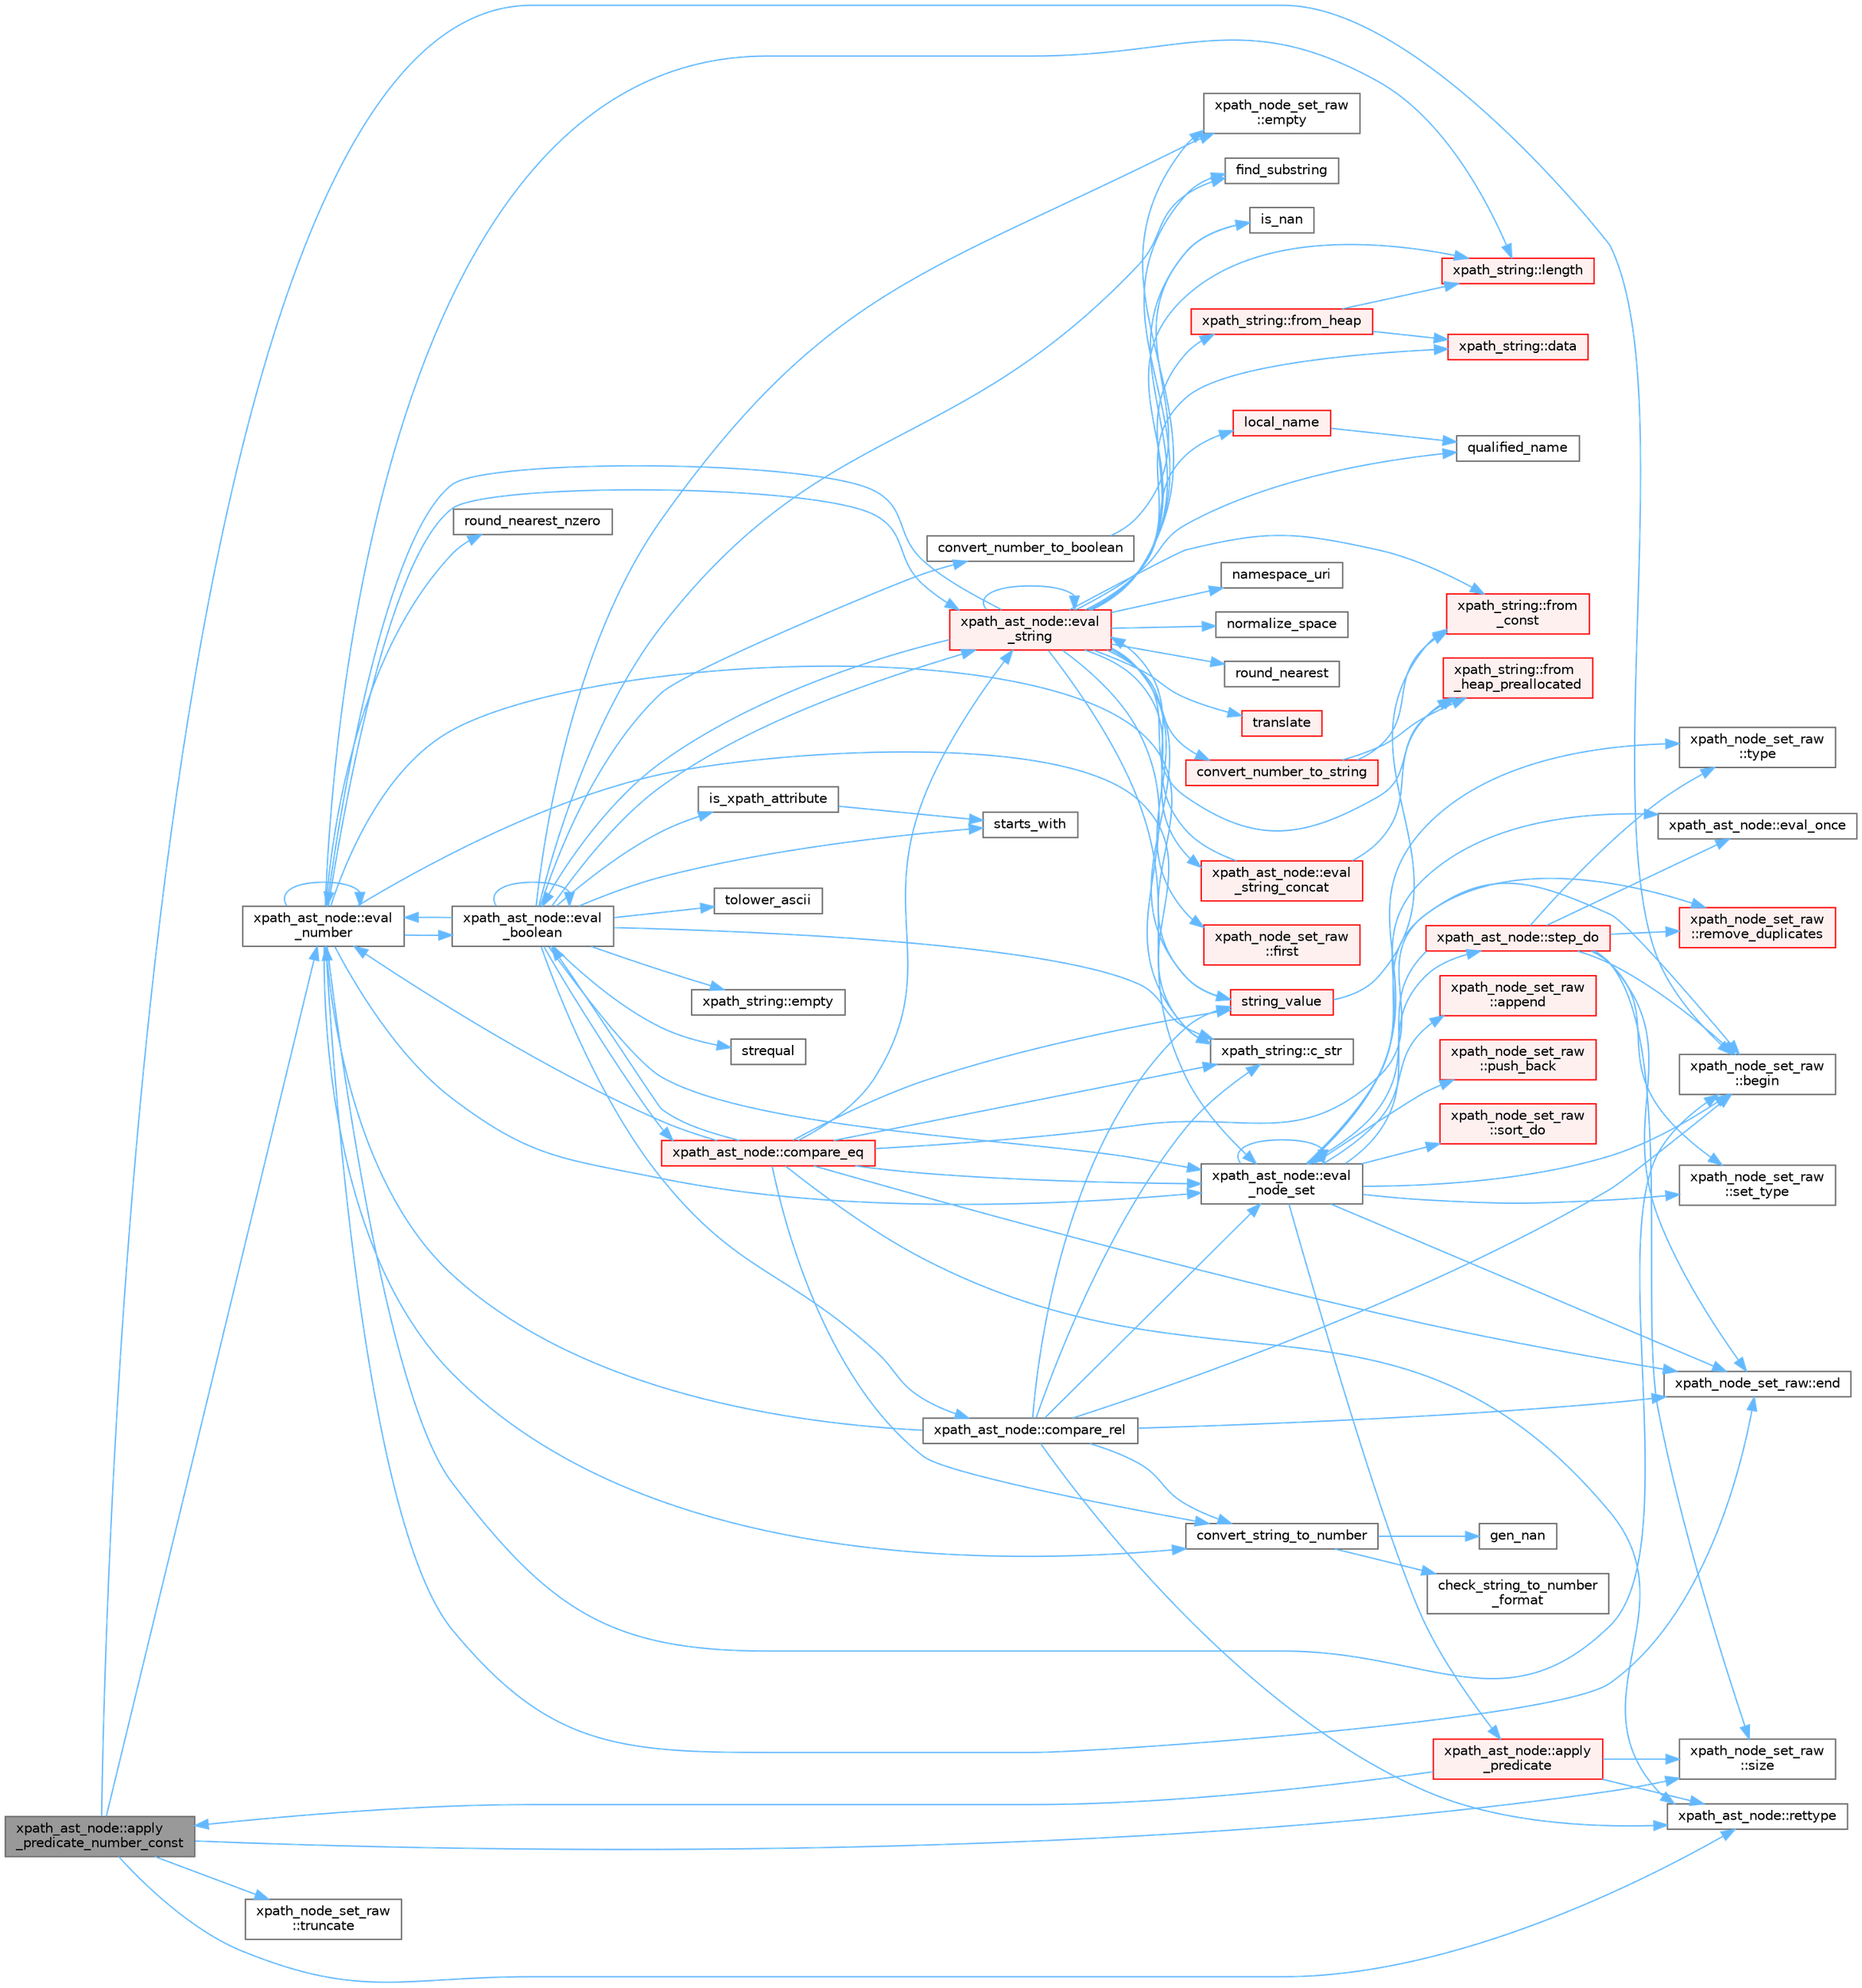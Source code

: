 digraph "xpath_ast_node::apply_predicate_number_const"
{
 // INTERACTIVE_SVG=YES
 // LATEX_PDF_SIZE
  bgcolor="transparent";
  edge [fontname=Helvetica,fontsize=10,labelfontname=Helvetica,labelfontsize=10];
  node [fontname=Helvetica,fontsize=10,shape=box,height=0.2,width=0.4];
  rankdir="LR";
  Node1 [id="Node000001",label="xpath_ast_node::apply\l_predicate_number_const",height=0.2,width=0.4,color="gray40", fillcolor="grey60", style="filled", fontcolor="black",tooltip=" "];
  Node1 -> Node2 [id="edge1_Node000001_Node000002",color="steelblue1",style="solid",tooltip=" "];
  Node2 [id="Node000002",label="xpath_node_set_raw\l::begin",height=0.2,width=0.4,color="grey40", fillcolor="white", style="filled",URL="$d1/daf/classxpath__node__set__raw.html#aa7b27af5bb0611715e24d52788a6360d",tooltip=" "];
  Node1 -> Node3 [id="edge2_Node000001_Node000003",color="steelblue1",style="solid",tooltip=" "];
  Node3 [id="Node000003",label="xpath_ast_node::eval\l_number",height=0.2,width=0.4,color="grey40", fillcolor="white", style="filled",URL="$d3/dc5/classxpath__ast__node.html#a92dd7048e28d486bc7f382d1fc6f1de6",tooltip=" "];
  Node3 -> Node2 [id="edge3_Node000003_Node000002",color="steelblue1",style="solid",tooltip=" "];
  Node3 -> Node4 [id="edge4_Node000003_Node000004",color="steelblue1",style="solid",tooltip=" "];
  Node4 [id="Node000004",label="xpath_string::c_str",height=0.2,width=0.4,color="grey40", fillcolor="white", style="filled",URL="$dd/d5c/classxpath__string.html#af69f5c575cfd3de179cac76a1b0b5c9e",tooltip=" "];
  Node3 -> Node5 [id="edge5_Node000003_Node000005",color="steelblue1",style="solid",tooltip=" "];
  Node5 [id="Node000005",label="convert_string_to_number",height=0.2,width=0.4,color="grey40", fillcolor="white", style="filled",URL="$db/d20/pugixml_8cpp.html#ac5908a6e73e3b0c5b4ab667a42f413f9",tooltip=" "];
  Node5 -> Node6 [id="edge6_Node000005_Node000006",color="steelblue1",style="solid",tooltip=" "];
  Node6 [id="Node000006",label="check_string_to_number\l_format",height=0.2,width=0.4,color="grey40", fillcolor="white", style="filled",URL="$db/d20/pugixml_8cpp.html#a57ad1b0f2d749266d4ef08149b9fb012",tooltip=" "];
  Node5 -> Node7 [id="edge7_Node000005_Node000007",color="steelblue1",style="solid",tooltip=" "];
  Node7 [id="Node000007",label="gen_nan",height=0.2,width=0.4,color="grey40", fillcolor="white", style="filled",URL="$db/d20/pugixml_8cpp.html#a2d2fd408a346e00cc39c418d81f4341c",tooltip=" "];
  Node3 -> Node8 [id="edge8_Node000003_Node000008",color="steelblue1",style="solid",tooltip=" "];
  Node8 [id="Node000008",label="xpath_node_set_raw::end",height=0.2,width=0.4,color="grey40", fillcolor="white", style="filled",URL="$d1/daf/classxpath__node__set__raw.html#a57ee6a2ace876f3d0ad51748be66e684",tooltip=" "];
  Node3 -> Node9 [id="edge9_Node000003_Node000009",color="steelblue1",style="solid",tooltip=" "];
  Node9 [id="Node000009",label="xpath_ast_node::eval\l_boolean",height=0.2,width=0.4,color="grey40", fillcolor="white", style="filled",URL="$d3/dc5/classxpath__ast__node.html#ab7f965a92023bc2704b8e6fd9f3d7c14",tooltip=" "];
  Node9 -> Node4 [id="edge10_Node000009_Node000004",color="steelblue1",style="solid",tooltip=" "];
  Node9 -> Node10 [id="edge11_Node000009_Node000010",color="steelblue1",style="solid",tooltip=" "];
  Node10 [id="Node000010",label="xpath_ast_node::compare_eq",height=0.2,width=0.4,color="red", fillcolor="#FFF0F0", style="filled",URL="$d3/dc5/classxpath__ast__node.html#a98dd7f6e67fe2c56c63056eed835d6a4",tooltip=" "];
  Node10 -> Node2 [id="edge12_Node000010_Node000002",color="steelblue1",style="solid",tooltip=" "];
  Node10 -> Node4 [id="edge13_Node000010_Node000004",color="steelblue1",style="solid",tooltip=" "];
  Node10 -> Node5 [id="edge14_Node000010_Node000005",color="steelblue1",style="solid",tooltip=" "];
  Node10 -> Node8 [id="edge15_Node000010_Node000008",color="steelblue1",style="solid",tooltip=" "];
  Node10 -> Node9 [id="edge16_Node000010_Node000009",color="steelblue1",style="solid",tooltip=" "];
  Node10 -> Node11 [id="edge17_Node000010_Node000011",color="steelblue1",style="solid",tooltip=" "];
  Node11 [id="Node000011",label="xpath_ast_node::eval\l_node_set",height=0.2,width=0.4,color="grey40", fillcolor="white", style="filled",URL="$d3/dc5/classxpath__ast__node.html#a68cace396dd4eeae67ecfcd34a3a8285",tooltip=" "];
  Node11 -> Node12 [id="edge18_Node000011_Node000012",color="steelblue1",style="solid",tooltip=" "];
  Node12 [id="Node000012",label="xpath_node_set_raw\l::append",height=0.2,width=0.4,color="red", fillcolor="#FFF0F0", style="filled",URL="$d1/daf/classxpath__node__set__raw.html#a0c02728de3d895a2d12df9666d60e414",tooltip=" "];
  Node11 -> Node15 [id="edge19_Node000011_Node000015",color="steelblue1",style="solid",tooltip=" "];
  Node15 [id="Node000015",label="xpath_ast_node::apply\l_predicate",height=0.2,width=0.4,color="red", fillcolor="#FFF0F0", style="filled",URL="$d3/dc5/classxpath__ast__node.html#a7e35f265c9e0712a16e1d8a9db4c7672",tooltip=" "];
  Node15 -> Node1 [id="edge20_Node000015_Node000001",color="steelblue1",style="solid",tooltip=" "];
  Node15 -> Node17 [id="edge21_Node000015_Node000017",color="steelblue1",style="solid",tooltip=" "];
  Node17 [id="Node000017",label="xpath_ast_node::rettype",height=0.2,width=0.4,color="grey40", fillcolor="white", style="filled",URL="$d3/dc5/classxpath__ast__node.html#a2c12e34a46db2a3d0052f9f38bcf1bb6",tooltip=" "];
  Node15 -> Node18 [id="edge22_Node000015_Node000018",color="steelblue1",style="solid",tooltip=" "];
  Node18 [id="Node000018",label="xpath_node_set_raw\l::size",height=0.2,width=0.4,color="grey40", fillcolor="white", style="filled",URL="$d1/daf/classxpath__node__set__raw.html#a1e790772073ddeafd7fe93464acb1156",tooltip=" "];
  Node11 -> Node2 [id="edge23_Node000011_Node000002",color="steelblue1",style="solid",tooltip=" "];
  Node11 -> Node8 [id="edge24_Node000011_Node000008",color="steelblue1",style="solid",tooltip=" "];
  Node11 -> Node11 [id="edge25_Node000011_Node000011",color="steelblue1",style="solid",tooltip=" "];
  Node11 -> Node21 [id="edge26_Node000011_Node000021",color="steelblue1",style="solid",tooltip=" "];
  Node21 [id="Node000021",label="xpath_ast_node::eval_once",height=0.2,width=0.4,color="grey40", fillcolor="white", style="filled",URL="$d3/dc5/classxpath__ast__node.html#a35ad012fc33cf3dc51468a67c04aac54",tooltip=" "];
  Node11 -> Node22 [id="edge27_Node000011_Node000022",color="steelblue1",style="solid",tooltip=" "];
  Node22 [id="Node000022",label="xpath_node_set_raw\l::push_back",height=0.2,width=0.4,color="red", fillcolor="#FFF0F0", style="filled",URL="$d1/daf/classxpath__node__set__raw.html#a676ec123e5be874869c78ff5c43ae9c2",tooltip=" "];
  Node11 -> Node24 [id="edge28_Node000011_Node000024",color="steelblue1",style="solid",tooltip=" "];
  Node24 [id="Node000024",label="xpath_node_set_raw\l::remove_duplicates",height=0.2,width=0.4,color="red", fillcolor="#FFF0F0", style="filled",URL="$d1/daf/classxpath__node__set__raw.html#af82da6fa8d42f9dff9c55e7b93d96e26",tooltip=" "];
  Node11 -> Node31 [id="edge29_Node000011_Node000031",color="steelblue1",style="solid",tooltip=" "];
  Node31 [id="Node000031",label="xpath_node_set_raw\l::set_type",height=0.2,width=0.4,color="grey40", fillcolor="white", style="filled",URL="$d1/daf/classxpath__node__set__raw.html#ae73780271d772967f78ddd7b9376cdab",tooltip=" "];
  Node11 -> Node32 [id="edge30_Node000011_Node000032",color="steelblue1",style="solid",tooltip=" "];
  Node32 [id="Node000032",label="xpath_node_set_raw\l::sort_do",height=0.2,width=0.4,color="red", fillcolor="#FFF0F0", style="filled",URL="$d1/daf/classxpath__node__set__raw.html#a5e46ee306afc24ea83f6c1181bba3600",tooltip=" "];
  Node11 -> Node36 [id="edge31_Node000011_Node000036",color="steelblue1",style="solid",tooltip=" "];
  Node36 [id="Node000036",label="xpath_ast_node::step_do",height=0.2,width=0.4,color="red", fillcolor="#FFF0F0", style="filled",URL="$d3/dc5/classxpath__ast__node.html#a3258c05ab9aaa78e154d2ff63fe56906",tooltip=" "];
  Node36 -> Node2 [id="edge32_Node000036_Node000002",color="steelblue1",style="solid",tooltip=" "];
  Node36 -> Node8 [id="edge33_Node000036_Node000008",color="steelblue1",style="solid",tooltip=" "];
  Node36 -> Node11 [id="edge34_Node000036_Node000011",color="steelblue1",style="solid",tooltip=" "];
  Node36 -> Node21 [id="edge35_Node000036_Node000021",color="steelblue1",style="solid",tooltip=" "];
  Node36 -> Node24 [id="edge36_Node000036_Node000024",color="steelblue1",style="solid",tooltip=" "];
  Node36 -> Node31 [id="edge37_Node000036_Node000031",color="steelblue1",style="solid",tooltip=" "];
  Node36 -> Node18 [id="edge38_Node000036_Node000018",color="steelblue1",style="solid",tooltip=" "];
  Node36 -> Node38 [id="edge39_Node000036_Node000038",color="steelblue1",style="solid",tooltip=" "];
  Node38 [id="Node000038",label="xpath_node_set_raw\l::type",height=0.2,width=0.4,color="grey40", fillcolor="white", style="filled",URL="$d1/daf/classxpath__node__set__raw.html#a40f85691234070adc233cc2eac980fbf",tooltip=" "];
  Node11 -> Node38 [id="edge40_Node000011_Node000038",color="steelblue1",style="solid",tooltip=" "];
  Node10 -> Node3 [id="edge41_Node000010_Node000003",color="steelblue1",style="solid",tooltip=" "];
  Node10 -> Node45 [id="edge42_Node000010_Node000045",color="steelblue1",style="solid",tooltip=" "];
  Node45 [id="Node000045",label="xpath_ast_node::eval\l_string",height=0.2,width=0.4,color="red", fillcolor="#FFF0F0", style="filled",URL="$d3/dc5/classxpath__ast__node.html#a6b675237a590548b68d0e0b97518b6df",tooltip=" "];
  Node45 -> Node4 [id="edge43_Node000045_Node000004",color="steelblue1",style="solid",tooltip=" "];
  Node45 -> Node46 [id="edge44_Node000045_Node000046",color="steelblue1",style="solid",tooltip=" "];
  Node46 [id="Node000046",label="convert_number_to_string",height=0.2,width=0.4,color="red", fillcolor="#FFF0F0", style="filled",URL="$db/d20/pugixml_8cpp.html#a26ed30b05a22acb22dc6eed1cefc7570",tooltip=" "];
  Node46 -> Node50 [id="edge45_Node000046_Node000050",color="steelblue1",style="solid",tooltip=" "];
  Node50 [id="Node000050",label="xpath_string::from\l_const",height=0.2,width=0.4,color="red", fillcolor="#FFF0F0", style="filled",URL="$dd/d5c/classxpath__string.html#a6dce01c6b3a949c3c4c886e6be44931e",tooltip=" "];
  Node46 -> Node52 [id="edge46_Node000046_Node000052",color="steelblue1",style="solid",tooltip=" "];
  Node52 [id="Node000052",label="xpath_string::from\l_heap_preallocated",height=0.2,width=0.4,color="red", fillcolor="#FFF0F0", style="filled",URL="$dd/d5c/classxpath__string.html#a37e13c2dc384cac842cee3870e9e9e23",tooltip=" "];
  Node45 -> Node53 [id="edge47_Node000045_Node000053",color="steelblue1",style="solid",tooltip=" "];
  Node53 [id="Node000053",label="xpath_string::data",height=0.2,width=0.4,color="red", fillcolor="#FFF0F0", style="filled",URL="$dd/d5c/classxpath__string.html#abe89ae1270e25022aa8ccc332f5afbb3",tooltip=" "];
  Node45 -> Node57 [id="edge48_Node000045_Node000057",color="steelblue1",style="solid",tooltip=" "];
  Node57 [id="Node000057",label="xpath_node_set_raw\l::empty",height=0.2,width=0.4,color="grey40", fillcolor="white", style="filled",URL="$d1/daf/classxpath__node__set__raw.html#a95e517f4bb3d9d79f2f0a4c6c0ce42e5",tooltip=" "];
  Node45 -> Node9 [id="edge49_Node000045_Node000009",color="steelblue1",style="solid",tooltip=" "];
  Node45 -> Node11 [id="edge50_Node000045_Node000011",color="steelblue1",style="solid",tooltip=" "];
  Node45 -> Node3 [id="edge51_Node000045_Node000003",color="steelblue1",style="solid",tooltip=" "];
  Node45 -> Node45 [id="edge52_Node000045_Node000045",color="steelblue1",style="solid",tooltip=" "];
  Node45 -> Node58 [id="edge53_Node000045_Node000058",color="steelblue1",style="solid",tooltip=" "];
  Node58 [id="Node000058",label="xpath_ast_node::eval\l_string_concat",height=0.2,width=0.4,color="red", fillcolor="#FFF0F0", style="filled",URL="$d3/dc5/classxpath__ast__node.html#aaf931a091af0fb91c25e90b205363b4e",tooltip=" "];
  Node58 -> Node45 [id="edge54_Node000058_Node000045",color="steelblue1",style="solid",tooltip=" "];
  Node58 -> Node52 [id="edge55_Node000058_Node000052",color="steelblue1",style="solid",tooltip=" "];
  Node45 -> Node59 [id="edge56_Node000045_Node000059",color="steelblue1",style="solid",tooltip=" "];
  Node59 [id="Node000059",label="find_substring",height=0.2,width=0.4,color="grey40", fillcolor="white", style="filled",URL="$db/d20/pugixml_8cpp.html#abbaaa369216b4de5fac2d475d6a78c62",tooltip=" "];
  Node45 -> Node60 [id="edge57_Node000045_Node000060",color="steelblue1",style="solid",tooltip=" "];
  Node60 [id="Node000060",label="xpath_node_set_raw\l::first",height=0.2,width=0.4,color="red", fillcolor="#FFF0F0", style="filled",URL="$d1/daf/classxpath__node__set__raw.html#a8d937c8fa5c9001a6e40e861686aa5b4",tooltip=" "];
  Node45 -> Node50 [id="edge58_Node000045_Node000050",color="steelblue1",style="solid",tooltip=" "];
  Node45 -> Node63 [id="edge59_Node000045_Node000063",color="steelblue1",style="solid",tooltip=" "];
  Node63 [id="Node000063",label="xpath_string::from_heap",height=0.2,width=0.4,color="red", fillcolor="#FFF0F0", style="filled",URL="$dd/d5c/classxpath__string.html#aaf1229b7a7ae918b41bf995df16c8896",tooltip=" "];
  Node63 -> Node53 [id="edge60_Node000063_Node000053",color="steelblue1",style="solid",tooltip=" "];
  Node63 -> Node55 [id="edge61_Node000063_Node000055",color="steelblue1",style="solid",tooltip=" "];
  Node55 [id="Node000055",label="xpath_string::length",height=0.2,width=0.4,color="red", fillcolor="#FFF0F0", style="filled",URL="$dd/d5c/classxpath__string.html#a8469bd7512df66adabd3f5144c4b2ef7",tooltip=" "];
  Node45 -> Node52 [id="edge62_Node000045_Node000052",color="steelblue1",style="solid",tooltip=" "];
  Node45 -> Node64 [id="edge63_Node000045_Node000064",color="steelblue1",style="solid",tooltip=" "];
  Node64 [id="Node000064",label="is_nan",height=0.2,width=0.4,color="grey40", fillcolor="white", style="filled",URL="$db/d20/pugixml_8cpp.html#ac5a4735a6c75f496aa9e2868216ad32e",tooltip=" "];
  Node45 -> Node55 [id="edge64_Node000045_Node000055",color="steelblue1",style="solid",tooltip=" "];
  Node45 -> Node65 [id="edge65_Node000045_Node000065",color="steelblue1",style="solid",tooltip=" "];
  Node65 [id="Node000065",label="local_name",height=0.2,width=0.4,color="red", fillcolor="#FFF0F0", style="filled",URL="$db/d20/pugixml_8cpp.html#aecaa1841b44b31e58c93000c94ff1b39",tooltip=" "];
  Node65 -> Node67 [id="edge66_Node000065_Node000067",color="steelblue1",style="solid",tooltip=" "];
  Node67 [id="Node000067",label="qualified_name",height=0.2,width=0.4,color="grey40", fillcolor="white", style="filled",URL="$db/d20/pugixml_8cpp.html#a13e2fb0f27fff16878680b71d405ac51",tooltip=" "];
  Node45 -> Node68 [id="edge67_Node000045_Node000068",color="steelblue1",style="solid",tooltip=" "];
  Node68 [id="Node000068",label="namespace_uri",height=0.2,width=0.4,color="grey40", fillcolor="white", style="filled",URL="$db/d20/pugixml_8cpp.html#a8b35807a06619c82ae523f4b86bbd916",tooltip=" "];
  Node45 -> Node69 [id="edge68_Node000045_Node000069",color="steelblue1",style="solid",tooltip=" "];
  Node69 [id="Node000069",label="normalize_space",height=0.2,width=0.4,color="grey40", fillcolor="white", style="filled",URL="$db/d20/pugixml_8cpp.html#a75e2d94ef5aa78a5a208687a3d1bcc79",tooltip=" "];
  Node45 -> Node67 [id="edge69_Node000045_Node000067",color="steelblue1",style="solid",tooltip=" "];
  Node45 -> Node70 [id="edge70_Node000045_Node000070",color="steelblue1",style="solid",tooltip=" "];
  Node70 [id="Node000070",label="round_nearest",height=0.2,width=0.4,color="grey40", fillcolor="white", style="filled",URL="$db/d20/pugixml_8cpp.html#aaeb62784a181c44f2ee34c0172e00240",tooltip=" "];
  Node45 -> Node71 [id="edge71_Node000045_Node000071",color="steelblue1",style="solid",tooltip=" "];
  Node71 [id="Node000071",label="string_value",height=0.2,width=0.4,color="red", fillcolor="#FFF0F0", style="filled",URL="$db/d20/pugixml_8cpp.html#a7983b03f2dd06eb98951cd2dde03cd87",tooltip=" "];
  Node71 -> Node50 [id="edge72_Node000071_Node000050",color="steelblue1",style="solid",tooltip=" "];
  Node45 -> Node73 [id="edge73_Node000045_Node000073",color="steelblue1",style="solid",tooltip=" "];
  Node73 [id="Node000073",label="translate",height=0.2,width=0.4,color="red", fillcolor="#FFF0F0", style="filled",URL="$db/d20/pugixml_8cpp.html#aaec5bda5a23aae7b0798075d099018c2",tooltip=" "];
  Node10 -> Node17 [id="edge74_Node000010_Node000017",color="steelblue1",style="solid",tooltip=" "];
  Node10 -> Node71 [id="edge75_Node000010_Node000071",color="steelblue1",style="solid",tooltip=" "];
  Node9 -> Node76 [id="edge76_Node000009_Node000076",color="steelblue1",style="solid",tooltip=" "];
  Node76 [id="Node000076",label="xpath_ast_node::compare_rel",height=0.2,width=0.4,color="grey40", fillcolor="white", style="filled",URL="$d3/dc5/classxpath__ast__node.html#abb6e4c529276eaf882233dbb6e04e111",tooltip=" "];
  Node76 -> Node2 [id="edge77_Node000076_Node000002",color="steelblue1",style="solid",tooltip=" "];
  Node76 -> Node4 [id="edge78_Node000076_Node000004",color="steelblue1",style="solid",tooltip=" "];
  Node76 -> Node5 [id="edge79_Node000076_Node000005",color="steelblue1",style="solid",tooltip=" "];
  Node76 -> Node8 [id="edge80_Node000076_Node000008",color="steelblue1",style="solid",tooltip=" "];
  Node76 -> Node11 [id="edge81_Node000076_Node000011",color="steelblue1",style="solid",tooltip=" "];
  Node76 -> Node3 [id="edge82_Node000076_Node000003",color="steelblue1",style="solid",tooltip=" "];
  Node76 -> Node17 [id="edge83_Node000076_Node000017",color="steelblue1",style="solid",tooltip=" "];
  Node76 -> Node71 [id="edge84_Node000076_Node000071",color="steelblue1",style="solid",tooltip=" "];
  Node9 -> Node77 [id="edge85_Node000009_Node000077",color="steelblue1",style="solid",tooltip=" "];
  Node77 [id="Node000077",label="convert_number_to_boolean",height=0.2,width=0.4,color="grey40", fillcolor="white", style="filled",URL="$db/d20/pugixml_8cpp.html#a15ed2feda8a764a64c49b203e093d996",tooltip=" "];
  Node77 -> Node64 [id="edge86_Node000077_Node000064",color="steelblue1",style="solid",tooltip=" "];
  Node9 -> Node57 [id="edge87_Node000009_Node000057",color="steelblue1",style="solid",tooltip=" "];
  Node9 -> Node78 [id="edge88_Node000009_Node000078",color="steelblue1",style="solid",tooltip=" "];
  Node78 [id="Node000078",label="xpath_string::empty",height=0.2,width=0.4,color="grey40", fillcolor="white", style="filled",URL="$dd/d5c/classxpath__string.html#a46087349c9a2d297ea127018949bc012",tooltip=" "];
  Node9 -> Node9 [id="edge89_Node000009_Node000009",color="steelblue1",style="solid",tooltip=" "];
  Node9 -> Node11 [id="edge90_Node000009_Node000011",color="steelblue1",style="solid",tooltip=" "];
  Node9 -> Node3 [id="edge91_Node000009_Node000003",color="steelblue1",style="solid",tooltip=" "];
  Node9 -> Node45 [id="edge92_Node000009_Node000045",color="steelblue1",style="solid",tooltip=" "];
  Node9 -> Node59 [id="edge93_Node000009_Node000059",color="steelblue1",style="solid",tooltip=" "];
  Node9 -> Node42 [id="edge94_Node000009_Node000042",color="steelblue1",style="solid",tooltip=" "];
  Node42 [id="Node000042",label="is_xpath_attribute",height=0.2,width=0.4,color="grey40", fillcolor="white", style="filled",URL="$db/d20/pugixml_8cpp.html#a63041941bf2b704523fead76b505d418",tooltip=" "];
  Node42 -> Node43 [id="edge95_Node000042_Node000043",color="steelblue1",style="solid",tooltip=" "];
  Node43 [id="Node000043",label="starts_with",height=0.2,width=0.4,color="grey40", fillcolor="white", style="filled",URL="$db/d20/pugixml_8cpp.html#a4ab3a20f90bd9a6d4d050b7438fe83e3",tooltip=" "];
  Node9 -> Node43 [id="edge96_Node000009_Node000043",color="steelblue1",style="solid",tooltip=" "];
  Node9 -> Node44 [id="edge97_Node000009_Node000044",color="steelblue1",style="solid",tooltip=" "];
  Node44 [id="Node000044",label="strequal",height=0.2,width=0.4,color="grey40", fillcolor="white", style="filled",URL="$db/d20/pugixml_8cpp.html#af682718c79fea7fc666a593dc70764c1",tooltip=" "];
  Node9 -> Node79 [id="edge98_Node000009_Node000079",color="steelblue1",style="solid",tooltip=" "];
  Node79 [id="Node000079",label="tolower_ascii",height=0.2,width=0.4,color="grey40", fillcolor="white", style="filled",URL="$db/d20/pugixml_8cpp.html#afeba7a7ade93e89bc9c83aa616ea7ad6",tooltip=" "];
  Node3 -> Node11 [id="edge99_Node000003_Node000011",color="steelblue1",style="solid",tooltip=" "];
  Node3 -> Node3 [id="edge100_Node000003_Node000003",color="steelblue1",style="solid",tooltip=" "];
  Node3 -> Node45 [id="edge101_Node000003_Node000045",color="steelblue1",style="solid",tooltip=" "];
  Node3 -> Node55 [id="edge102_Node000003_Node000055",color="steelblue1",style="solid",tooltip=" "];
  Node3 -> Node80 [id="edge103_Node000003_Node000080",color="steelblue1",style="solid",tooltip=" "];
  Node80 [id="Node000080",label="round_nearest_nzero",height=0.2,width=0.4,color="grey40", fillcolor="white", style="filled",URL="$db/d20/pugixml_8cpp.html#a08148576c17009ae574e2fc8cd3d17a9",tooltip=" "];
  Node3 -> Node71 [id="edge104_Node000003_Node000071",color="steelblue1",style="solid",tooltip=" "];
  Node1 -> Node17 [id="edge105_Node000001_Node000017",color="steelblue1",style="solid",tooltip=" "];
  Node1 -> Node18 [id="edge106_Node000001_Node000018",color="steelblue1",style="solid",tooltip=" "];
  Node1 -> Node19 [id="edge107_Node000001_Node000019",color="steelblue1",style="solid",tooltip=" "];
  Node19 [id="Node000019",label="xpath_node_set_raw\l::truncate",height=0.2,width=0.4,color="grey40", fillcolor="white", style="filled",URL="$d1/daf/classxpath__node__set__raw.html#aba48d228f554065702f3e6d5059f701d",tooltip=" "];
}
